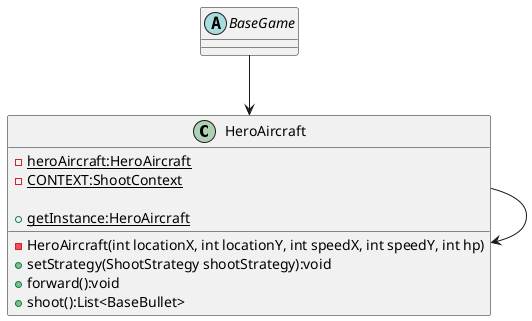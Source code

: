 @startuml
'https://plantuml.com/class-diagram

class HeroAircraft{
    - {static} heroAircraft:HeroAircraft
    - {static} CONTEXT:ShootContext

    - HeroAircraft(int locationX, int locationY, int speedX, int speedY, int hp)
    + {static} getInstance:HeroAircraft
    + setStrategy(ShootStrategy shootStrategy):void
    + forward():void
    + shoot():List<BaseBullet>
}

abstract class BaseGame{}

BaseGame --> HeroAircraft
HeroAircraft --> HeroAircraft

@enduml